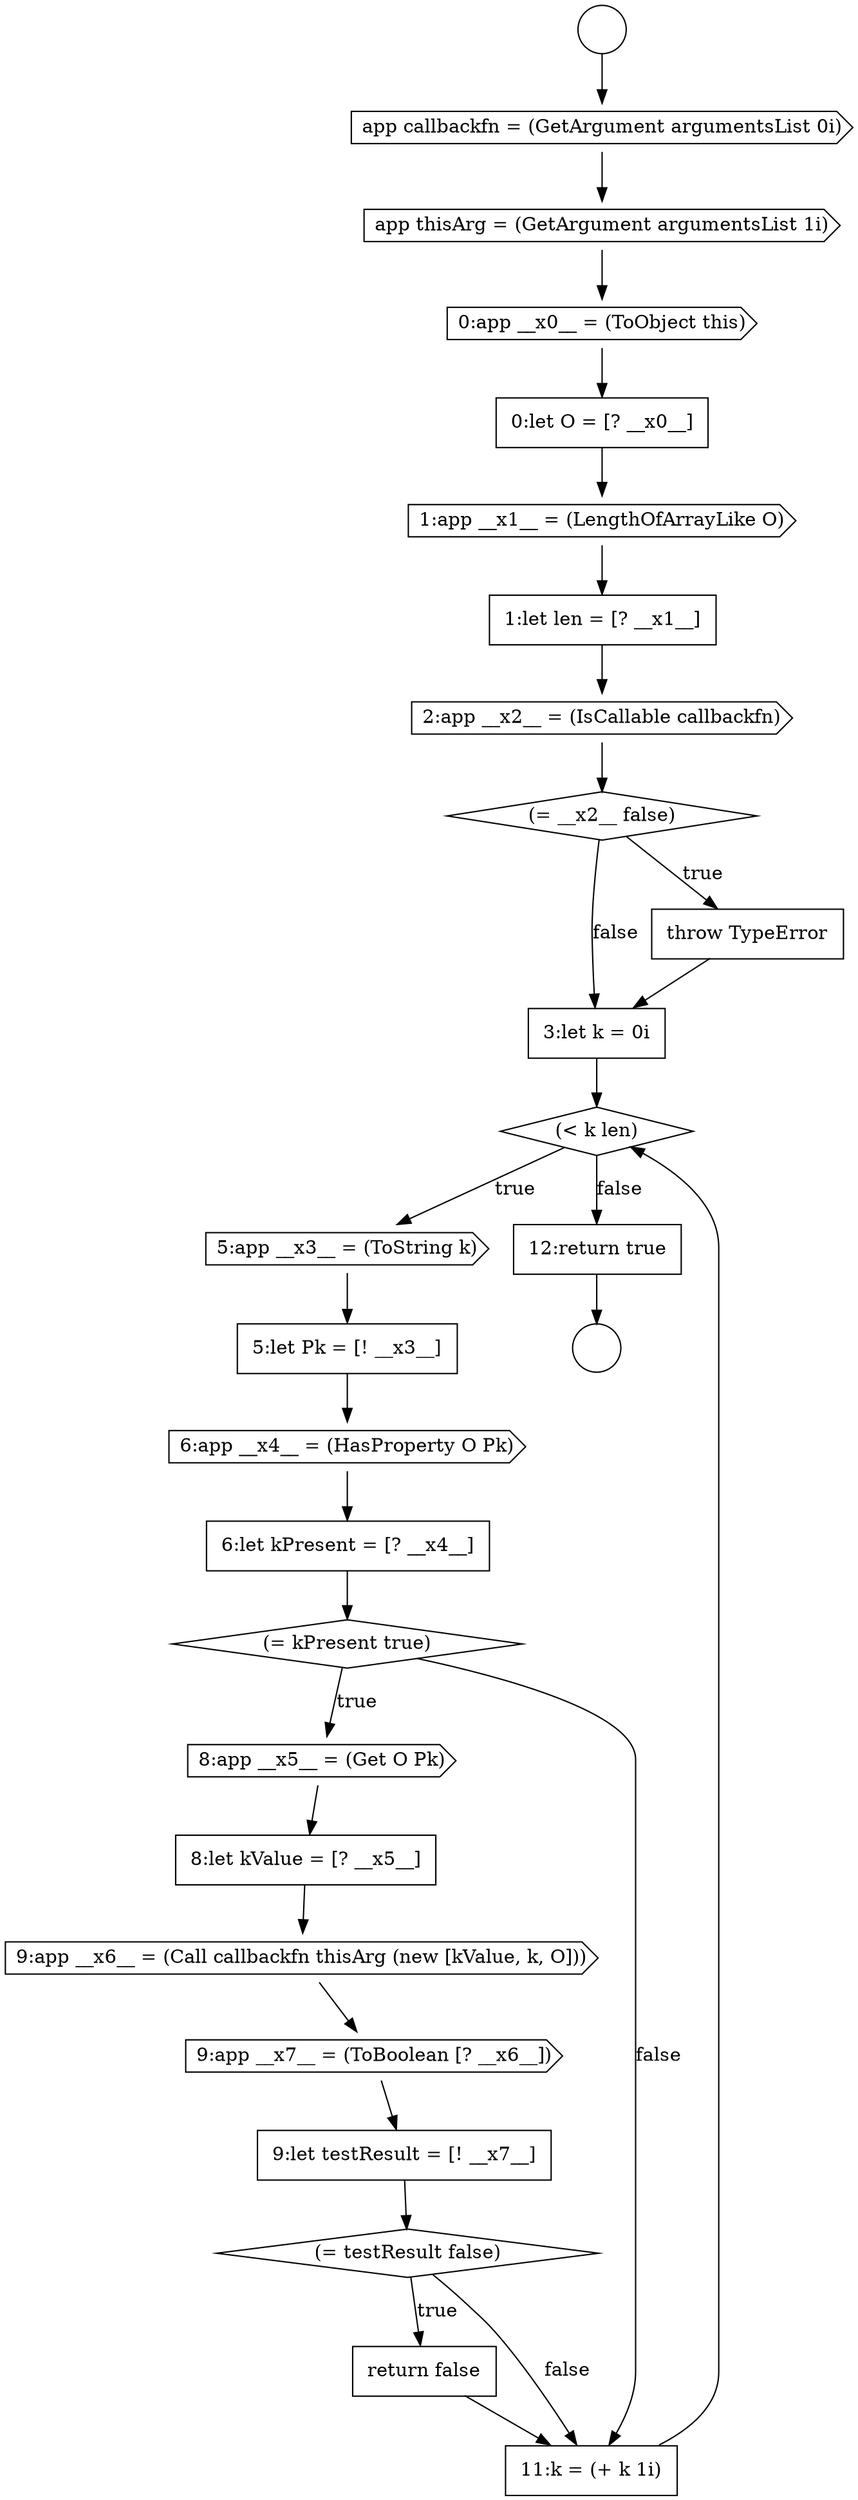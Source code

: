 digraph {
  node15482 [shape=circle label=" " color="black" fillcolor="white" style=filled]
  node15500 [shape=cds, label=<<font color="black">8:app __x5__ = (Get O Pk)</font>> color="black" fillcolor="white" style=filled]
  node15503 [shape=cds, label=<<font color="black">9:app __x7__ = (ToBoolean [? __x6__])</font>> color="black" fillcolor="white" style=filled]
  node15495 [shape=cds, label=<<font color="black">5:app __x3__ = (ToString k)</font>> color="black" fillcolor="white" style=filled]
  node15502 [shape=cds, label=<<font color="black">9:app __x6__ = (Call callbackfn thisArg (new [kValue, k, O]))</font>> color="black" fillcolor="white" style=filled]
  node15485 [shape=cds, label=<<font color="black">app thisArg = (GetArgument argumentsList 1i)</font>> color="black" fillcolor="white" style=filled]
  node15496 [shape=none, margin=0, label=<<font color="black">
    <table border="0" cellborder="1" cellspacing="0" cellpadding="10">
      <tr><td align="left">5:let Pk = [! __x3__]</td></tr>
    </table>
  </font>> color="black" fillcolor="white" style=filled]
  node15483 [shape=circle label=" " color="black" fillcolor="white" style=filled]
  node15501 [shape=none, margin=0, label=<<font color="black">
    <table border="0" cellborder="1" cellspacing="0" cellpadding="10">
      <tr><td align="left">8:let kValue = [? __x5__]</td></tr>
    </table>
  </font>> color="black" fillcolor="white" style=filled]
  node15508 [shape=none, margin=0, label=<<font color="black">
    <table border="0" cellborder="1" cellspacing="0" cellpadding="10">
      <tr><td align="left">12:return true</td></tr>
    </table>
  </font>> color="black" fillcolor="white" style=filled]
  node15493 [shape=none, margin=0, label=<<font color="black">
    <table border="0" cellborder="1" cellspacing="0" cellpadding="10">
      <tr><td align="left">3:let k = 0i</td></tr>
    </table>
  </font>> color="black" fillcolor="white" style=filled]
  node15484 [shape=cds, label=<<font color="black">app callbackfn = (GetArgument argumentsList 0i)</font>> color="black" fillcolor="white" style=filled]
  node15489 [shape=none, margin=0, label=<<font color="black">
    <table border="0" cellborder="1" cellspacing="0" cellpadding="10">
      <tr><td align="left">1:let len = [? __x1__]</td></tr>
    </table>
  </font>> color="black" fillcolor="white" style=filled]
  node15490 [shape=cds, label=<<font color="black">2:app __x2__ = (IsCallable callbackfn)</font>> color="black" fillcolor="white" style=filled]
  node15504 [shape=none, margin=0, label=<<font color="black">
    <table border="0" cellborder="1" cellspacing="0" cellpadding="10">
      <tr><td align="left">9:let testResult = [! __x7__]</td></tr>
    </table>
  </font>> color="black" fillcolor="white" style=filled]
  node15494 [shape=diamond, label=<<font color="black">(&lt; k len)</font>> color="black" fillcolor="white" style=filled]
  node15505 [shape=diamond, label=<<font color="black">(= testResult false)</font>> color="black" fillcolor="white" style=filled]
  node15486 [shape=cds, label=<<font color="black">0:app __x0__ = (ToObject this)</font>> color="black" fillcolor="white" style=filled]
  node15488 [shape=cds, label=<<font color="black">1:app __x1__ = (LengthOfArrayLike O)</font>> color="black" fillcolor="white" style=filled]
  node15491 [shape=diamond, label=<<font color="black">(= __x2__ false)</font>> color="black" fillcolor="white" style=filled]
  node15498 [shape=none, margin=0, label=<<font color="black">
    <table border="0" cellborder="1" cellspacing="0" cellpadding="10">
      <tr><td align="left">6:let kPresent = [? __x4__]</td></tr>
    </table>
  </font>> color="black" fillcolor="white" style=filled]
  node15499 [shape=diamond, label=<<font color="black">(= kPresent true)</font>> color="black" fillcolor="white" style=filled]
  node15506 [shape=none, margin=0, label=<<font color="black">
    <table border="0" cellborder="1" cellspacing="0" cellpadding="10">
      <tr><td align="left">return false</td></tr>
    </table>
  </font>> color="black" fillcolor="white" style=filled]
  node15492 [shape=none, margin=0, label=<<font color="black">
    <table border="0" cellborder="1" cellspacing="0" cellpadding="10">
      <tr><td align="left">throw TypeError</td></tr>
    </table>
  </font>> color="black" fillcolor="white" style=filled]
  node15507 [shape=none, margin=0, label=<<font color="black">
    <table border="0" cellborder="1" cellspacing="0" cellpadding="10">
      <tr><td align="left">11:k = (+ k 1i)</td></tr>
    </table>
  </font>> color="black" fillcolor="white" style=filled]
  node15497 [shape=cds, label=<<font color="black">6:app __x4__ = (HasProperty O Pk)</font>> color="black" fillcolor="white" style=filled]
  node15487 [shape=none, margin=0, label=<<font color="black">
    <table border="0" cellborder="1" cellspacing="0" cellpadding="10">
      <tr><td align="left">0:let O = [? __x0__]</td></tr>
    </table>
  </font>> color="black" fillcolor="white" style=filled]
  node15488 -> node15489 [ color="black"]
  node15498 -> node15499 [ color="black"]
  node15495 -> node15496 [ color="black"]
  node15501 -> node15502 [ color="black"]
  node15502 -> node15503 [ color="black"]
  node15506 -> node15507 [ color="black"]
  node15490 -> node15491 [ color="black"]
  node15499 -> node15500 [label=<<font color="black">true</font>> color="black"]
  node15499 -> node15507 [label=<<font color="black">false</font>> color="black"]
  node15504 -> node15505 [ color="black"]
  node15496 -> node15497 [ color="black"]
  node15482 -> node15484 [ color="black"]
  node15486 -> node15487 [ color="black"]
  node15494 -> node15495 [label=<<font color="black">true</font>> color="black"]
  node15494 -> node15508 [label=<<font color="black">false</font>> color="black"]
  node15508 -> node15483 [ color="black"]
  node15492 -> node15493 [ color="black"]
  node15485 -> node15486 [ color="black"]
  node15500 -> node15501 [ color="black"]
  node15487 -> node15488 [ color="black"]
  node15489 -> node15490 [ color="black"]
  node15497 -> node15498 [ color="black"]
  node15493 -> node15494 [ color="black"]
  node15507 -> node15494 [ color="black"]
  node15484 -> node15485 [ color="black"]
  node15505 -> node15506 [label=<<font color="black">true</font>> color="black"]
  node15505 -> node15507 [label=<<font color="black">false</font>> color="black"]
  node15491 -> node15492 [label=<<font color="black">true</font>> color="black"]
  node15491 -> node15493 [label=<<font color="black">false</font>> color="black"]
  node15503 -> node15504 [ color="black"]
}

